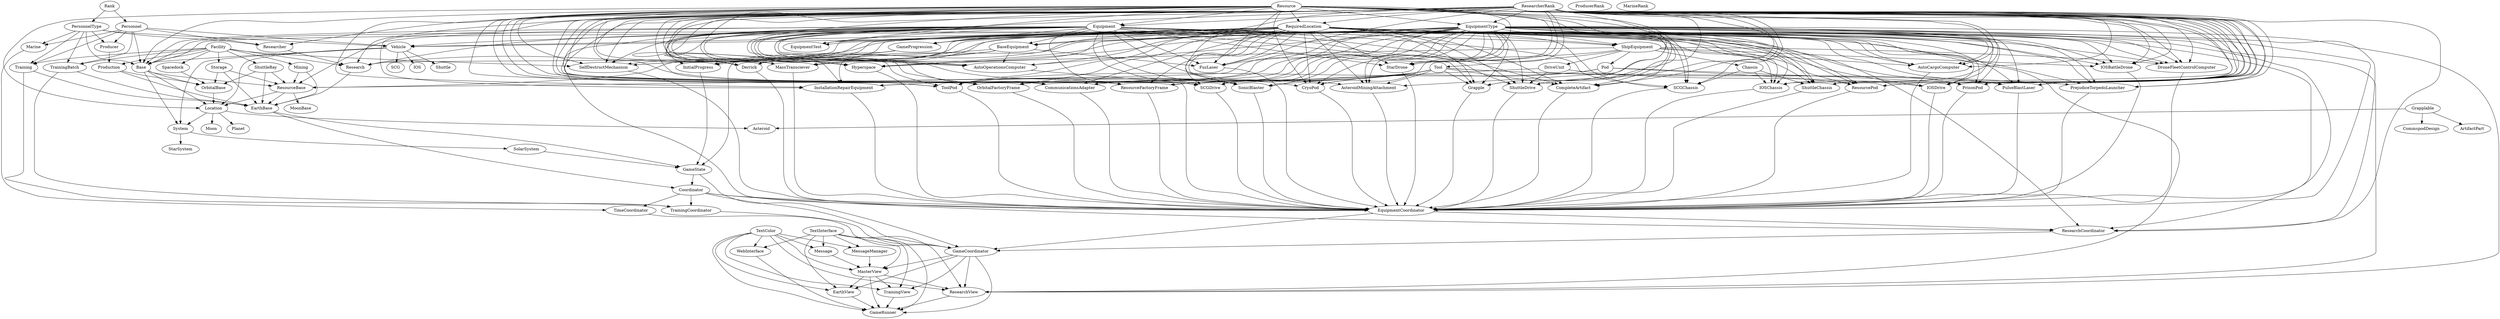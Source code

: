 strict digraph {
WebInterface;
Message;
MessageManager;
TextColor;
TextInterface;
MasterView;
GameRunner;
EarthView;
TrainingView;
ResearchView;
GameState;
Asteroid;
Grapplable;
CommspodDesign;
ArtifactPart;
IOS;
Vehicle;
Shuttle;
SCG;
Moon;
Location;
Planet;
ShuttleBay;
Mining;
Research;
Spacedock;
Facility;
Storage;
SelfDestructMechanism;
Production;
TrainingBatch;
Training;
System;
SolarSystem;
StarSystem;
InitialProgress;
GameProgression;
Resource;
ProducerRank;
ResearcherRank;
Rank;
MarineRank;
EquipmentType;
RequiredLocation;
Equipment;
EquipmentTest;
AutoCargoComputer;
Hyperspace;
DroneFleetControlComputer;
StarDrone;
ShipEquipment;
IOSBattleDrone;
ResourcePod;
ToolPod;
Pod;
PrisonPod;
CryoPod;
SCGChassis;
Chassis;
IOSChassis;
ShuttleChassis;
IOSDrive;
DriveUnit;
ShuttleDrive;
SCGDrive;
CompleteArtifact;
PulseBlastLaser;
Grapple;
AsteroidMiningAttachment;
PrejudiceTorpedoLauncher;
SonicBlaster;
InstallationRepairEquipment;
OrbitalFactoryFrame;
ResourceFactoryFrame;
Tool;
CommunicationsAdapter;
MassTransciever;
AutoOperationsComputer;
FuzLaser;
Derrick;
BaseEquipment;
Producer;
PersonnelType;
Personnel;
Researcher;
Marine;
ResourceBase;
EarthBase;
OrbitalBase;
MoonBase;
Base;
Coordinator;
EquipmentCoordinator;
ResearchCoordinator;
TrainingCoordinator;
GameCoordinator;
TimeCoordinator;
WebInterface -> GameRunner;
Message -> MasterView;
MessageManager -> MasterView;
TextColor -> WebInterface;
TextColor -> Message;
TextColor -> MessageManager;
TextColor -> MasterView;
TextColor -> GameRunner;
TextColor -> EarthView;
TextColor -> TrainingView;
TextColor -> ResearchView;
TextInterface -> WebInterface;
TextInterface -> Message;
TextInterface -> MessageManager;
TextInterface -> MasterView;
TextInterface -> GameRunner;
TextInterface -> EarthView;
TextInterface -> TrainingView;
TextInterface -> ResearchView;
MasterView -> GameRunner;
MasterView -> EarthView;
MasterView -> TrainingView;
MasterView -> ResearchView;
EarthView -> GameRunner;
TrainingView -> GameRunner;
ResearchView -> GameRunner;
GameState -> Coordinator;
GameState -> GameCoordinator;
Grapplable -> Asteroid;
Grapplable -> CommspodDesign;
Grapplable -> ArtifactPart;
Vehicle -> IOS;
Vehicle -> Shuttle;
Vehicle -> SCG;
Vehicle -> Location;
Vehicle -> System;
Vehicle -> Base;
Location -> Asteroid;
Location -> Moon;
Location -> Planet;
Location -> System;
ShuttleBay -> ResourceBase;
ShuttleBay -> EarthBase;
ShuttleBay -> OrbitalBase;
Mining -> ResourceBase;
Mining -> EarthBase;
Research -> EarthBase;
Spacedock -> OrbitalBase;
Facility -> ShuttleBay;
Facility -> Mining;
Facility -> Research;
Facility -> Spacedock;
Facility -> Storage;
Facility -> SelfDestructMechanism;
Facility -> Production;
Facility -> TrainingBatch;
Facility -> Training;
Facility -> Base;
Storage -> ResourceBase;
Storage -> EarthBase;
Storage -> OrbitalBase;
SelfDestructMechanism -> EquipmentCoordinator;
Production -> EarthBase;
Production -> OrbitalBase;
TrainingBatch -> EarthBase;
TrainingBatch -> TrainingCoordinator;
Training -> EarthBase;
Training -> TrainingCoordinator;
System -> SolarSystem;
System -> StarSystem;
SolarSystem -> GameState;
InitialProgress -> GameState;
GameProgression -> GameState;
GameProgression -> InitialProgress;
Resource -> Location;
Resource -> EquipmentType;
Resource -> RequiredLocation;
Resource -> Equipment;
Resource -> EquipmentTest;
Resource -> AutoCargoComputer;
Resource -> Hyperspace;
Resource -> DroneFleetControlComputer;
Resource -> StarDrone;
Resource -> IOSBattleDrone;
Resource -> ResourcePod;
Resource -> ToolPod;
Resource -> PrisonPod;
Resource -> CryoPod;
Resource -> SCGChassis;
Resource -> IOSChassis;
Resource -> ShuttleChassis;
Resource -> IOSDrive;
Resource -> ShuttleDrive;
Resource -> SCGDrive;
Resource -> CompleteArtifact;
Resource -> PulseBlastLaser;
Resource -> Grapple;
Resource -> AsteroidMiningAttachment;
Resource -> PrejudiceTorpedoLauncher;
Resource -> SonicBlaster;
Resource -> InstallationRepairEquipment;
Resource -> OrbitalFactoryFrame;
Resource -> ResourceFactoryFrame;
Resource -> CommunicationsAdapter;
Resource -> MassTransciever;
Resource -> AutoOperationsComputer;
Resource -> FuzLaser;
Resource -> SelfDestructMechanism;
Resource -> Derrick;
Resource -> Base;
ResearcherRank -> Research;
ResearcherRank -> EquipmentType;
ResearcherRank -> RequiredLocation;
ResearcherRank -> Equipment;
ResearcherRank -> AutoCargoComputer;
ResearcherRank -> Hyperspace;
ResearcherRank -> DroneFleetControlComputer;
ResearcherRank -> StarDrone;
ResearcherRank -> IOSBattleDrone;
ResearcherRank -> ResourcePod;
ResearcherRank -> ToolPod;
ResearcherRank -> PrisonPod;
ResearcherRank -> CryoPod;
ResearcherRank -> SCGChassis;
ResearcherRank -> IOSChassis;
ResearcherRank -> ShuttleChassis;
ResearcherRank -> IOSDrive;
ResearcherRank -> ShuttleDrive;
ResearcherRank -> SCGDrive;
ResearcherRank -> CompleteArtifact;
ResearcherRank -> PulseBlastLaser;
ResearcherRank -> Grapple;
ResearcherRank -> AsteroidMiningAttachment;
ResearcherRank -> PrejudiceTorpedoLauncher;
ResearcherRank -> SonicBlaster;
ResearcherRank -> InstallationRepairEquipment;
ResearcherRank -> OrbitalFactoryFrame;
ResearcherRank -> ResourceFactoryFrame;
ResearcherRank -> CommunicationsAdapter;
ResearcherRank -> MassTransciever;
ResearcherRank -> AutoOperationsComputer;
ResearcherRank -> FuzLaser;
ResearcherRank -> SelfDestructMechanism;
ResearcherRank -> Derrick;
ResearcherRank -> Researcher;
ResearcherRank -> ResearchCoordinator;
Rank -> PersonnelType;
Rank -> Personnel;
EquipmentType -> ResearchView;
EquipmentType -> Vehicle;
EquipmentType -> Research;
EquipmentType -> InitialProgress;
EquipmentType -> GameProgression;
EquipmentType -> EquipmentTest;
EquipmentType -> AutoCargoComputer;
EquipmentType -> Hyperspace;
EquipmentType -> DroneFleetControlComputer;
EquipmentType -> StarDrone;
EquipmentType -> ShipEquipment;
EquipmentType -> IOSBattleDrone;
EquipmentType -> ResourcePod;
EquipmentType -> ToolPod;
EquipmentType -> PrisonPod;
EquipmentType -> CryoPod;
EquipmentType -> SCGChassis;
EquipmentType -> IOSChassis;
EquipmentType -> ShuttleChassis;
EquipmentType -> IOSDrive;
EquipmentType -> ShuttleDrive;
EquipmentType -> SCGDrive;
EquipmentType -> CompleteArtifact;
EquipmentType -> PulseBlastLaser;
EquipmentType -> Grapple;
EquipmentType -> AsteroidMiningAttachment;
EquipmentType -> PrejudiceTorpedoLauncher;
EquipmentType -> SonicBlaster;
EquipmentType -> InstallationRepairEquipment;
EquipmentType -> OrbitalFactoryFrame;
EquipmentType -> ResourceFactoryFrame;
EquipmentType -> CommunicationsAdapter;
EquipmentType -> MassTransciever;
EquipmentType -> AutoOperationsComputer;
EquipmentType -> FuzLaser;
EquipmentType -> SelfDestructMechanism;
EquipmentType -> Derrick;
EquipmentType -> BaseEquipment;
EquipmentType -> ResourceBase;
EquipmentType -> Base;
EquipmentType -> EquipmentCoordinator;
EquipmentType -> ResearchCoordinator;
RequiredLocation -> ResearchView;
RequiredLocation -> Vehicle;
RequiredLocation -> Research;
RequiredLocation -> InitialProgress;
RequiredLocation -> GameProgression;
RequiredLocation -> EquipmentTest;
RequiredLocation -> AutoCargoComputer;
RequiredLocation -> Hyperspace;
RequiredLocation -> DroneFleetControlComputer;
RequiredLocation -> StarDrone;
RequiredLocation -> ShipEquipment;
RequiredLocation -> IOSBattleDrone;
RequiredLocation -> ResourcePod;
RequiredLocation -> ToolPod;
RequiredLocation -> PrisonPod;
RequiredLocation -> CryoPod;
RequiredLocation -> SCGChassis;
RequiredLocation -> IOSChassis;
RequiredLocation -> ShuttleChassis;
RequiredLocation -> IOSDrive;
RequiredLocation -> ShuttleDrive;
RequiredLocation -> SCGDrive;
RequiredLocation -> CompleteArtifact;
RequiredLocation -> PulseBlastLaser;
RequiredLocation -> Grapple;
RequiredLocation -> AsteroidMiningAttachment;
RequiredLocation -> PrejudiceTorpedoLauncher;
RequiredLocation -> SonicBlaster;
RequiredLocation -> InstallationRepairEquipment;
RequiredLocation -> OrbitalFactoryFrame;
RequiredLocation -> ResourceFactoryFrame;
RequiredLocation -> CommunicationsAdapter;
RequiredLocation -> MassTransciever;
RequiredLocation -> AutoOperationsComputer;
RequiredLocation -> FuzLaser;
RequiredLocation -> SelfDestructMechanism;
RequiredLocation -> Derrick;
RequiredLocation -> BaseEquipment;
RequiredLocation -> ResourceBase;
RequiredLocation -> Base;
RequiredLocation -> EquipmentCoordinator;
RequiredLocation -> ResearchCoordinator;
Equipment -> ResearchView;
Equipment -> Vehicle;
Equipment -> Research;
Equipment -> InitialProgress;
Equipment -> GameProgression;
Equipment -> EquipmentTest;
Equipment -> AutoCargoComputer;
Equipment -> Hyperspace;
Equipment -> DroneFleetControlComputer;
Equipment -> StarDrone;
Equipment -> ShipEquipment;
Equipment -> IOSBattleDrone;
Equipment -> ResourcePod;
Equipment -> ToolPod;
Equipment -> PrisonPod;
Equipment -> CryoPod;
Equipment -> SCGChassis;
Equipment -> IOSChassis;
Equipment -> ShuttleChassis;
Equipment -> IOSDrive;
Equipment -> ShuttleDrive;
Equipment -> SCGDrive;
Equipment -> CompleteArtifact;
Equipment -> PulseBlastLaser;
Equipment -> Grapple;
Equipment -> AsteroidMiningAttachment;
Equipment -> PrejudiceTorpedoLauncher;
Equipment -> SonicBlaster;
Equipment -> InstallationRepairEquipment;
Equipment -> OrbitalFactoryFrame;
Equipment -> ResourceFactoryFrame;
Equipment -> CommunicationsAdapter;
Equipment -> MassTransciever;
Equipment -> AutoOperationsComputer;
Equipment -> FuzLaser;
Equipment -> SelfDestructMechanism;
Equipment -> Derrick;
Equipment -> BaseEquipment;
Equipment -> ResourceBase;
Equipment -> Base;
Equipment -> EquipmentCoordinator;
Equipment -> ResearchCoordinator;
AutoCargoComputer -> EquipmentCoordinator;
Hyperspace -> EquipmentCoordinator;
DroneFleetControlComputer -> EquipmentCoordinator;
StarDrone -> EquipmentCoordinator;
ShipEquipment -> AutoCargoComputer;
ShipEquipment -> Hyperspace;
ShipEquipment -> DroneFleetControlComputer;
ShipEquipment -> StarDrone;
ShipEquipment -> IOSBattleDrone;
ShipEquipment -> Pod;
ShipEquipment -> Chassis;
ShipEquipment -> DriveUnit;
ShipEquipment -> Tool;
IOSBattleDrone -> EquipmentCoordinator;
ResourcePod -> EquipmentCoordinator;
ToolPod -> EquipmentCoordinator;
Pod -> ResourcePod;
Pod -> ToolPod;
Pod -> PrisonPod;
Pod -> CryoPod;
PrisonPod -> EquipmentCoordinator;
CryoPod -> EquipmentCoordinator;
SCGChassis -> EquipmentCoordinator;
Chassis -> SCGChassis;
Chassis -> IOSChassis;
Chassis -> ShuttleChassis;
IOSChassis -> EquipmentCoordinator;
ShuttleChassis -> EquipmentCoordinator;
IOSDrive -> EquipmentCoordinator;
DriveUnit -> IOSDrive;
DriveUnit -> ShuttleDrive;
DriveUnit -> SCGDrive;
ShuttleDrive -> EquipmentCoordinator;
SCGDrive -> EquipmentCoordinator;
CompleteArtifact -> EquipmentCoordinator;
PulseBlastLaser -> EquipmentCoordinator;
Grapple -> EquipmentCoordinator;
AsteroidMiningAttachment -> EquipmentCoordinator;
PrejudiceTorpedoLauncher -> EquipmentCoordinator;
SonicBlaster -> EquipmentCoordinator;
InstallationRepairEquipment -> EquipmentCoordinator;
OrbitalFactoryFrame -> EquipmentCoordinator;
ResourceFactoryFrame -> EquipmentCoordinator;
Tool -> CompleteArtifact;
Tool -> PulseBlastLaser;
Tool -> Grapple;
Tool -> AsteroidMiningAttachment;
Tool -> PrejudiceTorpedoLauncher;
Tool -> SonicBlaster;
Tool -> InstallationRepairEquipment;
Tool -> OrbitalFactoryFrame;
Tool -> ResourceFactoryFrame;
Tool -> CommunicationsAdapter;
CommunicationsAdapter -> EquipmentCoordinator;
MassTransciever -> EquipmentCoordinator;
AutoOperationsComputer -> EquipmentCoordinator;
FuzLaser -> EquipmentCoordinator;
Derrick -> EquipmentCoordinator;
BaseEquipment -> MassTransciever;
BaseEquipment -> AutoOperationsComputer;
BaseEquipment -> FuzLaser;
BaseEquipment -> SelfDestructMechanism;
BaseEquipment -> Derrick;
Producer -> Production;
PersonnelType -> Vehicle;
PersonnelType -> TrainingBatch;
PersonnelType -> Training;
PersonnelType -> Producer;
PersonnelType -> Researcher;
PersonnelType -> Marine;
PersonnelType -> Base;
Personnel -> Vehicle;
Personnel -> TrainingBatch;
Personnel -> Training;
Personnel -> Producer;
Personnel -> Researcher;
Personnel -> Marine;
Personnel -> Base;
Researcher -> Research;
Marine -> TimeCoordinator;
ResourceBase -> Location;
ResourceBase -> EarthBase;
ResourceBase -> MoonBase;
EarthBase -> GameState;
EarthBase -> Coordinator;
OrbitalBase -> Location;
Base -> Location;
Base -> System;
Base -> ResourceBase;
Base -> OrbitalBase;
Coordinator -> EquipmentCoordinator;
Coordinator -> ResearchCoordinator;
Coordinator -> TrainingCoordinator;
Coordinator -> GameCoordinator;
Coordinator -> TimeCoordinator;
EquipmentCoordinator -> ResearchCoordinator;
EquipmentCoordinator -> GameCoordinator;
ResearchCoordinator -> GameCoordinator;
TrainingCoordinator -> GameCoordinator;
GameCoordinator -> MasterView;
GameCoordinator -> GameRunner;
GameCoordinator -> EarthView;
GameCoordinator -> TrainingView;
GameCoordinator -> ResearchView;
TimeCoordinator -> GameCoordinator;
}
